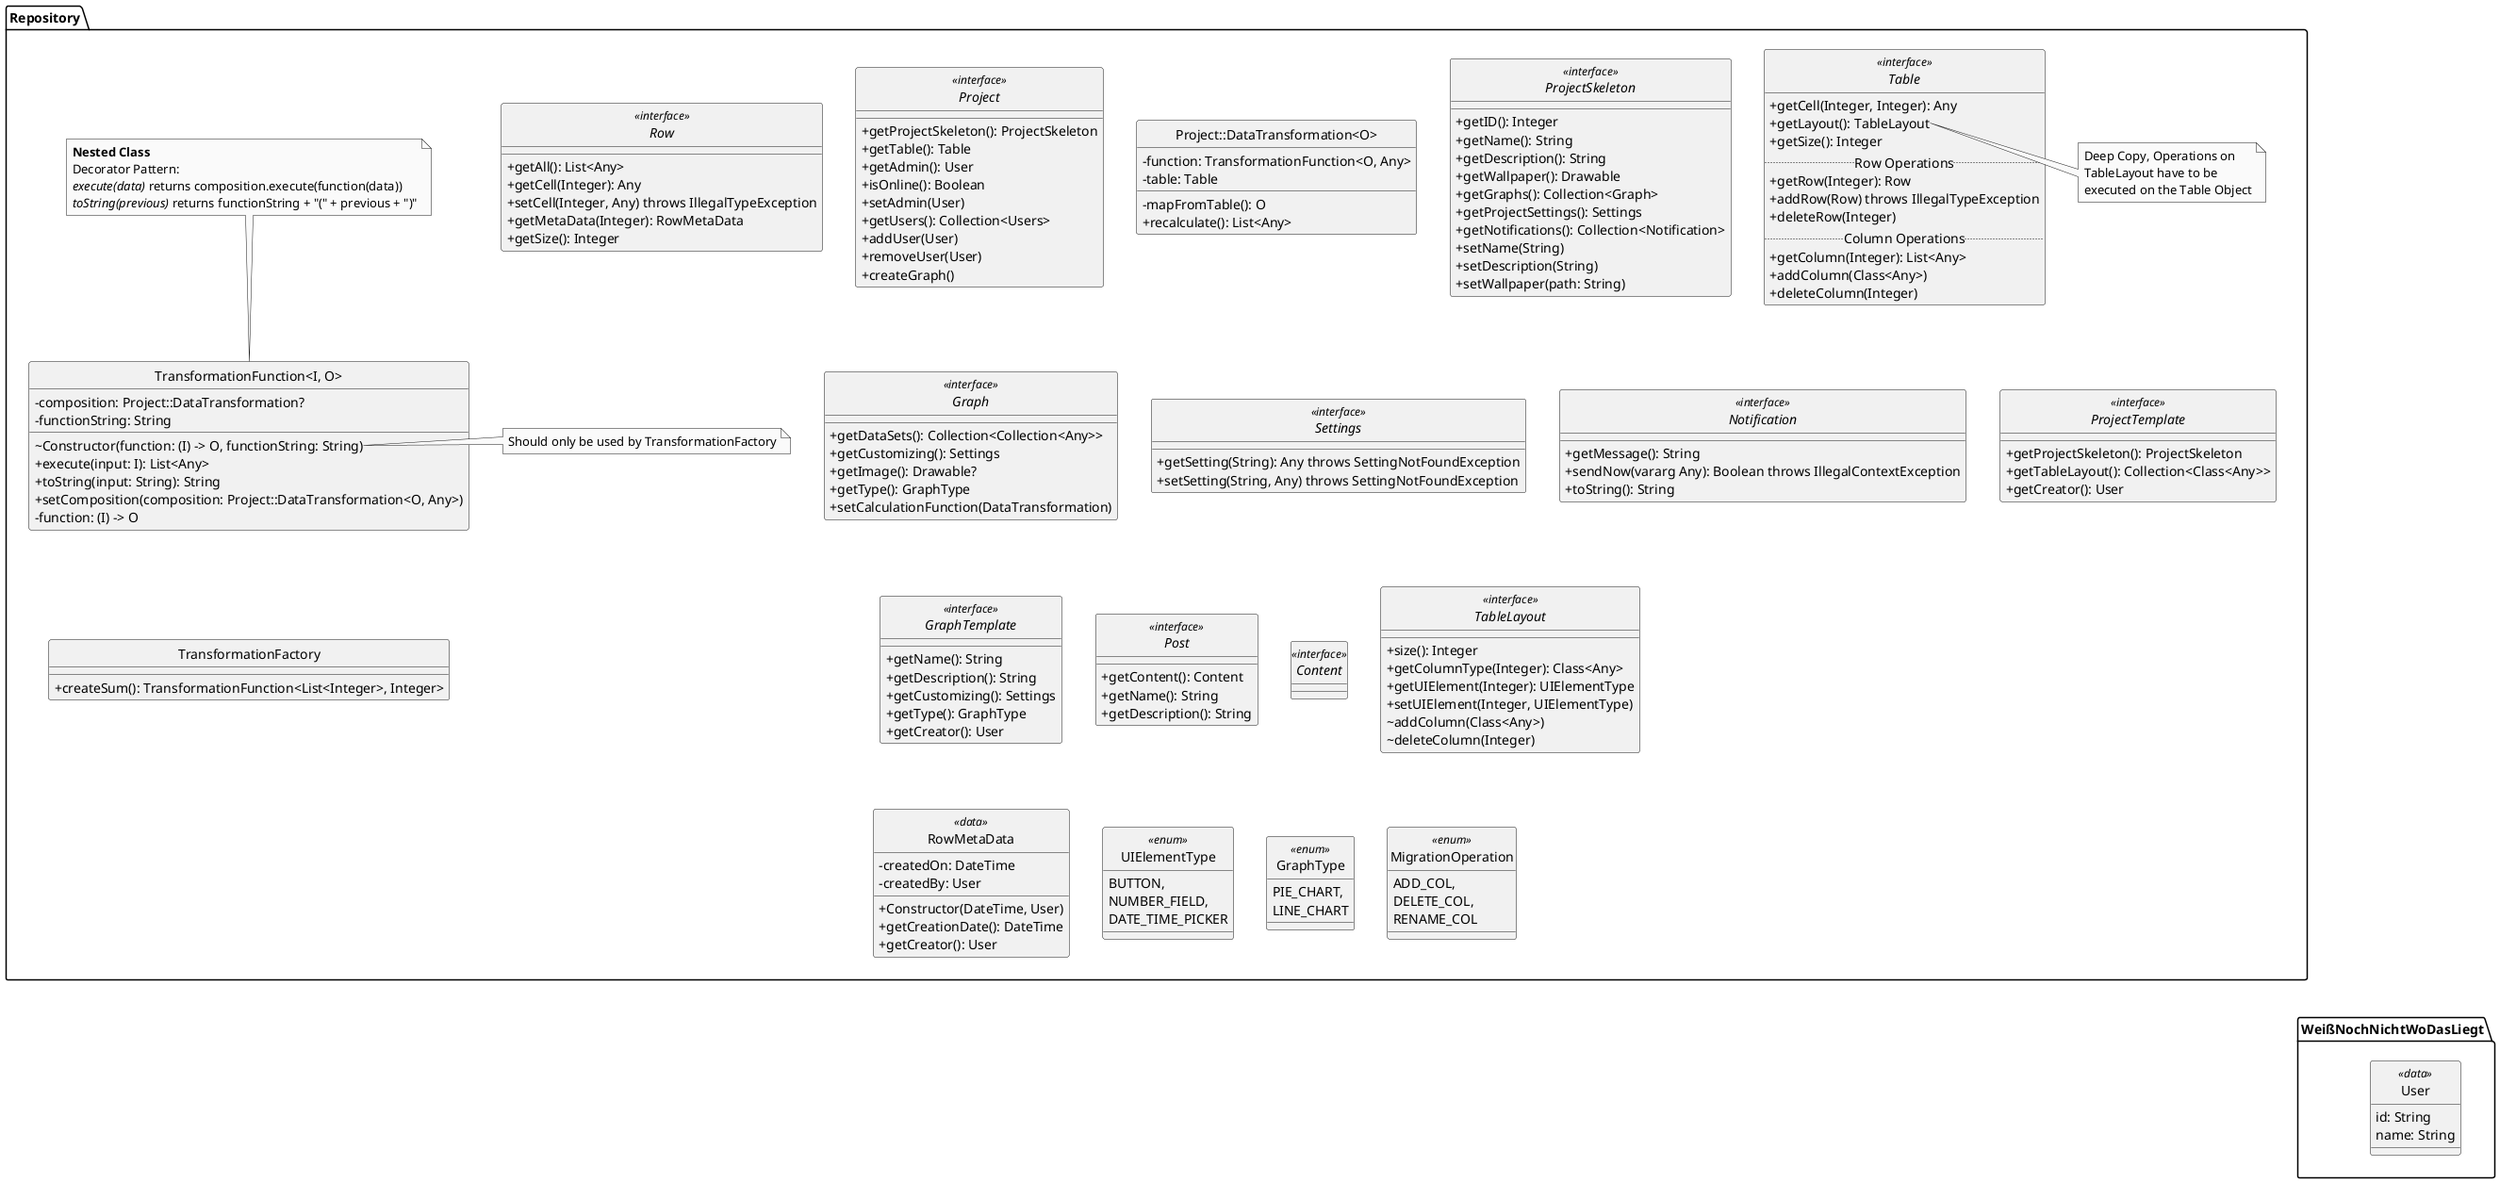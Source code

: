 @startuml

skinparam monochrome true
skinparam shadowing false
skinparam genericDisplay old
skinparam classAttributeIconSize 0
hide circle


package Repository {
  
    interface Table <<interface>> {
        +getCell(Integer, Integer): Any
        +getLayout(): TableLayout
        +getSize(): Integer
        ..Row Operations..
        +getRow(Integer): Row
        +addRow(Row) throws IllegalTypeException
        +deleteRow(Integer)
        ..Column Operations..
        +getColumn(Integer): List<Any>
        +addColumn(Class<Any>)
        +deleteColumn(Integer)
    }
    note right of Table::getLayout()
        Deep Copy, Operations on
        TableLayout have to be
        executed on the Table Object
    end note

    interface Row <<interface>> {
        +getAll(): List<Any>
        +getCell(Integer): Any
        +setCell(Integer, Any) throws IllegalTypeException
        +getMetaData(Integer): RowMetaData
        +getSize(): Integer
    }

    interface Project <<interface>> {
        +getProjectSkeleton(): ProjectSkeleton
        +getTable(): Table
        +getAdmin(): User
        +isOnline(): Boolean
        +setAdmin(User)
        +getUsers(): Collection<Users>
        +addUser(User)
        +removeUser(User)
        +createGraph()
    }
  
    'Nested Class: You need an object of a class Implementing Project in Order to create
    'a DataTransformation
    class Project::DataTransformation<O> {
        -function: TransformationFunction<O, Any>
        -table: Table
        -mapFromTable(): O
        +recalculate(): List<Any>
    }

    class TransformationFunction<I, O> {
        ~Constructor(function: (I) -> O, functionString: String)
        +execute(input: I): List<Any>
        +toString(input: String): String
        +setComposition(composition: Project::DataTransformation<O, Any>)
        -function: (I) -> O
        -composition: Project::DataTransformation?
        -functionString: String
    }

    note top
        <b>Nested Class</b>
        Decorator Pattern:
        <i>execute(data)</i> returns composition.execute(function(data))
        <i>toString(previous)</i> returns functionString + "(" + previous + ")"
    end note

    class TransformationFactory {
        +createSum(): TransformationFunction<List<Integer>, Integer>
    }

    TransformationFunction -[hidden]-> TransformationFactory

    note right of TransformationFunction::Constructor
        Should only be used by TransformationFactory
    end note

    interface ProjectSkeleton <<interface>> {
        +getID(): Integer
        +getName(): String
        +getDescription(): String
        +getWallpaper(): Drawable
        +getGraphs(): Collection<Graph>
        +getProjectSettings(): Settings
        +getNotifications(): Collection<Notification>
        +setName(String)
        +setDescription(String)
        +setWallpaper(path: String)
    }

    interface Graph <<interface>> {
        'Does this always recompute the DataSets? If not how does it decide when to recompute?
        +getDataSets(): Collection<Collection<Any>>
        +getCustomizing(): Settings
        +getImage(): Drawable?
        +getType(): GraphType
        +setCalculationFunction(DataTransformation)
    }

    interface Settings <<interface>> {
        +getSetting(String): Any throws SettingNotFoundException
        +setSetting(String, Any) throws SettingNotFoundException
    }

    interface Notification <<interface>> {
        +getMessage(): String
        +sendNow(vararg Any): Boolean throws IllegalContextException
        +toString(): String
    }
  
    interface ProjectTemplate <<interface>> {
        +getProjectSkeleton(): ProjectSkeleton
        +getTableLayout(): Collection<Class<Any>>
        +getCreator(): User
    }

    interface GraphTemplate <<interface>> {
        +getName(): String
        +getDescription(): String
        +getCustomizing(): Settings
        +getType(): GraphType
        +getCreator(): User
    }

    interface Post <<interface>> {
        +getContent(): Content
        +getName(): String
        +getDescription(): String
    }

    interface Content <<interface>> {

    }

    interface TableLayout <<interface>> {
        +size(): Integer
        +getColumnType(Integer): Class<Any>
        +getUIElement(Integer): UIElementType
        +setUIElement(Integer, UIElementType)
        ~addColumn(Class<Any>)
        ~deleteColumn(Integer)
    }

    class RowMetaData <<data>> {
        +Constructor(DateTime, User)
        +getCreationDate(): DateTime
        +getCreator(): User
        -createdOn: DateTime
        -createdBy: User
    }

    enum UIElementType <<enum>> {
        BUTTON,
        NUMBER_FIELD,
        DATE_TIME_PICKER
    }

    enum GraphType <<enum>> {
        PIE_CHART,
        LINE_CHART
    }

    enum MigrationOperation <<enum>> {
        ADD_COL,
        DELETE_COL,
        RENAME_COL
    }
}

Repository ----[hidden]-> WeißNochNichtWoDasLiegt

package WeißNochNichtWoDasLiegt {

    class User <<data>> {
        id: String
        name: String
    }
}



@enduml